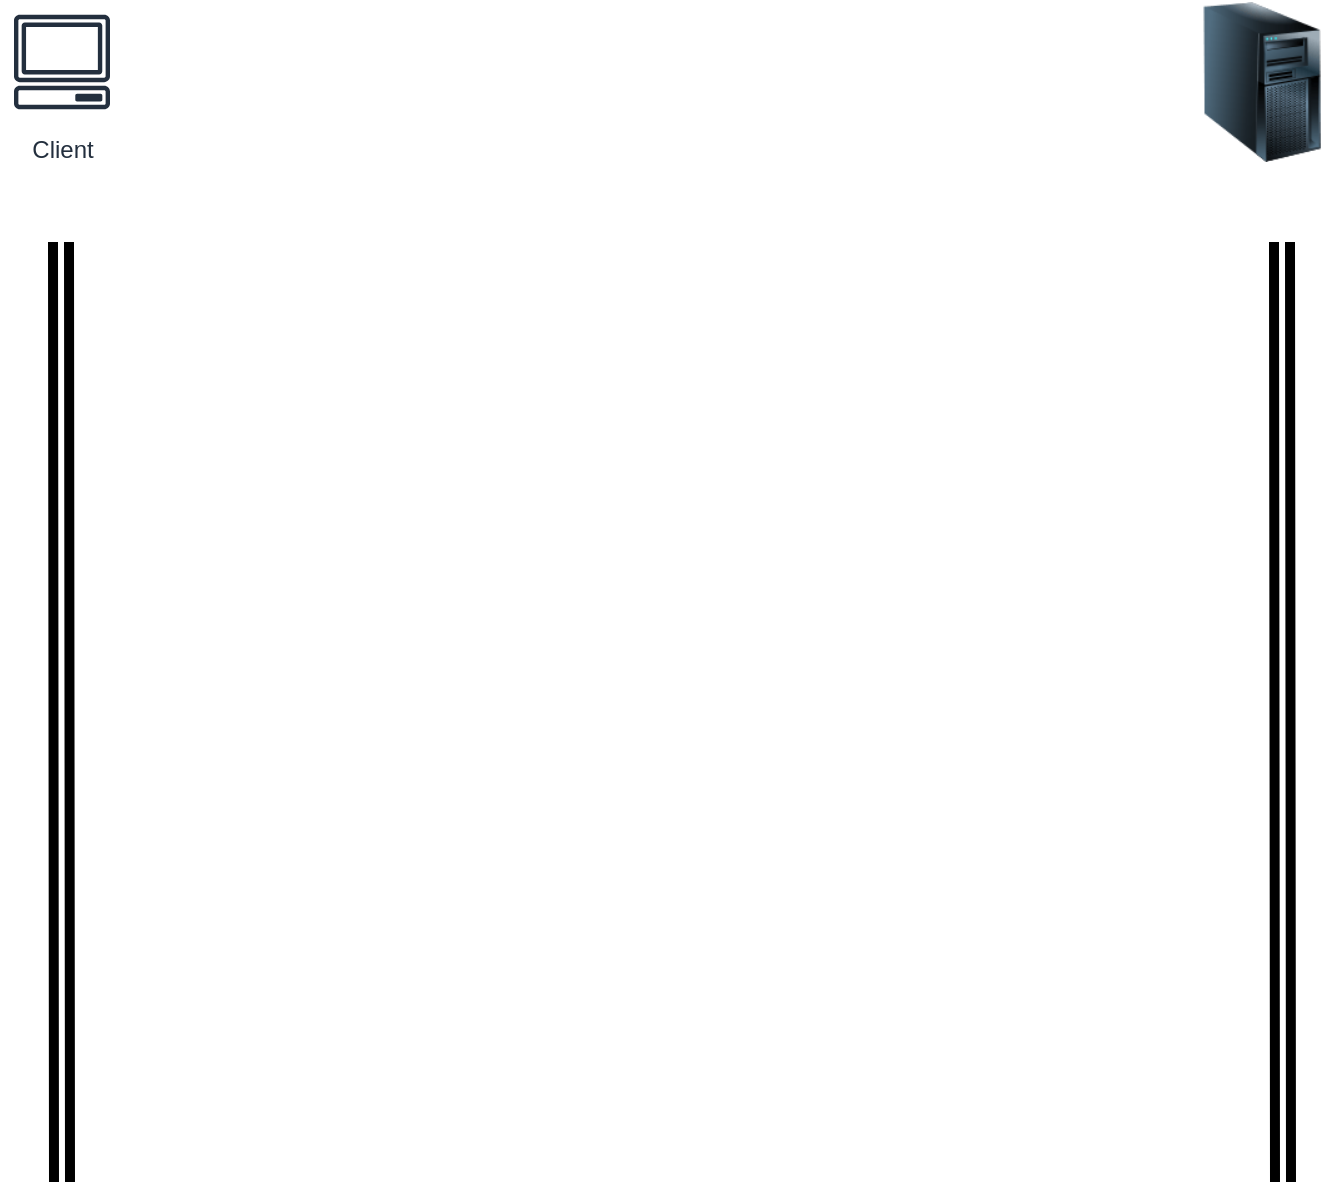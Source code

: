 <mxfile version="12.6.6" type="github">
  <diagram id="kYeky8b0LC1dGFlgTo5r" name="Page-1">
    <mxGraphModel dx="708" dy="1500" grid="1" gridSize="10" guides="1" tooltips="1" connect="1" arrows="1" fold="1" page="1" pageScale="1" pageWidth="850" pageHeight="1100" math="0" shadow="0">
      <root>
        <mxCell id="0"/>
        <mxCell id="1" parent="0"/>
        <mxCell id="nLx0mnERVW1Fyyu8IXdI-2" value="Client" style="outlineConnect=0;fontColor=#232F3E;gradientColor=none;strokeColor=#232F3E;fillColor=#ffffff;dashed=0;verticalLabelPosition=bottom;verticalAlign=top;align=center;html=1;fontSize=12;fontStyle=0;aspect=fixed;shape=mxgraph.aws4.resourceIcon;resIcon=mxgraph.aws4.client;" vertex="1" parent="1">
          <mxGeometry x="60" y="80" width="60" height="60" as="geometry"/>
        </mxCell>
        <mxCell id="nLx0mnERVW1Fyyu8IXdI-3" value="" style="image;html=1;labelBackgroundColor=#ffffff;image=img/lib/clip_art/computers/Server_Tower_128x128.png" vertex="1" parent="1">
          <mxGeometry x="650" y="80" width="80" height="80" as="geometry"/>
        </mxCell>
        <mxCell id="nLx0mnERVW1Fyyu8IXdI-4" value="" style="shape=link;html=1;strokeWidth=5;" edge="1" parent="1">
          <mxGeometry width="50" height="50" relative="1" as="geometry">
            <mxPoint x="90" y="670" as="sourcePoint"/>
            <mxPoint x="89.5" y="200" as="targetPoint"/>
          </mxGeometry>
        </mxCell>
        <mxCell id="nLx0mnERVW1Fyyu8IXdI-5" value="" style="shape=link;html=1;strokeWidth=5;" edge="1" parent="1">
          <mxGeometry width="50" height="50" relative="1" as="geometry">
            <mxPoint x="700.5" y="670" as="sourcePoint"/>
            <mxPoint x="700" y="200" as="targetPoint"/>
          </mxGeometry>
        </mxCell>
      </root>
    </mxGraphModel>
  </diagram>
</mxfile>
